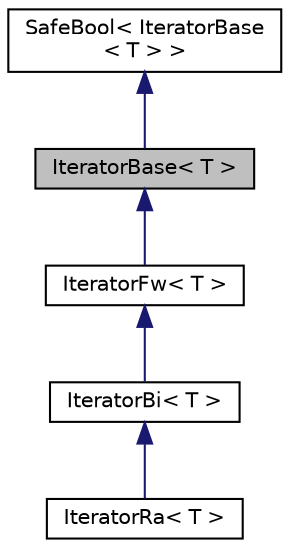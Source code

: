 digraph "IteratorBase&lt; T &gt;"
{
  edge [fontname="Helvetica",fontsize="10",labelfontname="Helvetica",labelfontsize="10"];
  node [fontname="Helvetica",fontsize="10",shape=record];
  Node1 [label="IteratorBase\< T \>",height=0.2,width=0.4,color="black", fillcolor="grey75", style="filled", fontcolor="black"];
  Node2 -> Node1 [dir="back",color="midnightblue",fontsize="10",style="solid",fontname="Helvetica"];
  Node2 [label="SafeBool\< IteratorBase\l\< T \> \>",height=0.2,width=0.4,color="black", fillcolor="white", style="filled",URL="$classevo_1_1_safe_bool.html"];
  Node1 -> Node3 [dir="back",color="midnightblue",fontsize="10",style="solid",fontname="Helvetica"];
  Node3 [label="IteratorFw\< T \>",height=0.2,width=0.4,color="black", fillcolor="white", style="filled",URL="$classevo_1_1_iterator_fw.html",tooltip="Forward iterator. "];
  Node3 -> Node4 [dir="back",color="midnightblue",fontsize="10",style="solid",fontname="Helvetica"];
  Node4 [label="IteratorBi\< T \>",height=0.2,width=0.4,color="black", fillcolor="white", style="filled",URL="$classevo_1_1_iterator_bi.html",tooltip="Bidirectional iterator. "];
  Node4 -> Node5 [dir="back",color="midnightblue",fontsize="10",style="solid",fontname="Helvetica"];
  Node5 [label="IteratorRa\< T \>",height=0.2,width=0.4,color="black", fillcolor="white", style="filled",URL="$classevo_1_1_iterator_ra.html",tooltip="Random access iterator. "];
}
